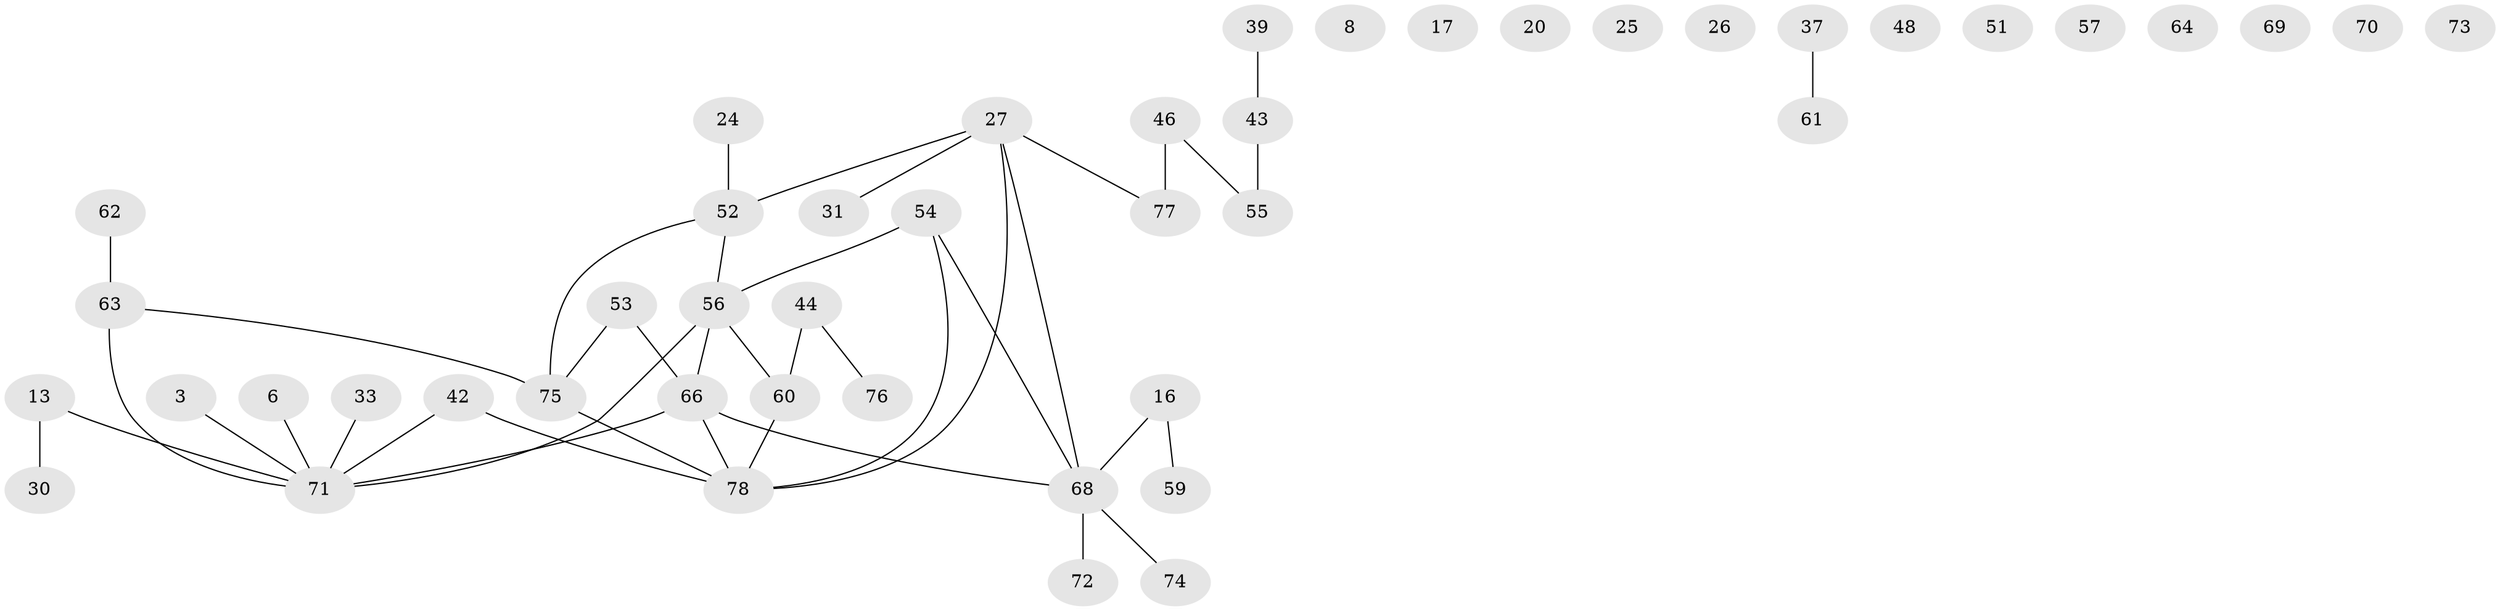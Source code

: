 // original degree distribution, {2: 0.23076923076923078, 3: 0.2564102564102564, 1: 0.20512820512820512, 0: 0.14102564102564102, 4: 0.08974358974358974, 6: 0.02564102564102564, 5: 0.05128205128205128}
// Generated by graph-tools (version 1.1) at 2025/43/03/04/25 21:43:41]
// undirected, 46 vertices, 42 edges
graph export_dot {
graph [start="1"]
  node [color=gray90,style=filled];
  3;
  6;
  8;
  13;
  16;
  17;
  20;
  24;
  25;
  26;
  27 [super="+9+19"];
  30;
  31;
  33;
  37;
  39;
  42;
  43;
  44 [super="+22"];
  46;
  48;
  51;
  52;
  53;
  54;
  55;
  56 [super="+35+14"];
  57;
  59;
  60 [super="+38+29"];
  61;
  62;
  63 [super="+40"];
  64;
  66 [super="+50"];
  68 [super="+15+5+28"];
  69;
  70;
  71 [super="+58"];
  72;
  73 [super="+4"];
  74;
  75 [super="+1+2+67"];
  76;
  77;
  78 [super="+49+65"];
  3 -- 71;
  6 -- 71;
  13 -- 30;
  13 -- 71;
  16 -- 59;
  16 -- 68 [weight=2];
  24 -- 52;
  27 -- 78 [weight=2];
  27 -- 52 [weight=2];
  27 -- 31;
  27 -- 77;
  27 -- 68;
  33 -- 71;
  37 -- 61;
  39 -- 43;
  42 -- 71 [weight=2];
  42 -- 78;
  43 -- 55;
  44 -- 76;
  44 -- 60 [weight=3];
  46 -- 55;
  46 -- 77;
  52 -- 75;
  52 -- 56;
  53 -- 75;
  53 -- 66;
  54 -- 68;
  54 -- 56;
  54 -- 78;
  56 -- 66;
  56 -- 60;
  56 -- 71;
  60 -- 78;
  62 -- 63;
  63 -- 71 [weight=3];
  63 -- 75 [weight=2];
  66 -- 78 [weight=2];
  66 -- 68;
  66 -- 71 [weight=2];
  68 -- 72 [weight=2];
  68 -- 74;
  75 -- 78;
}
